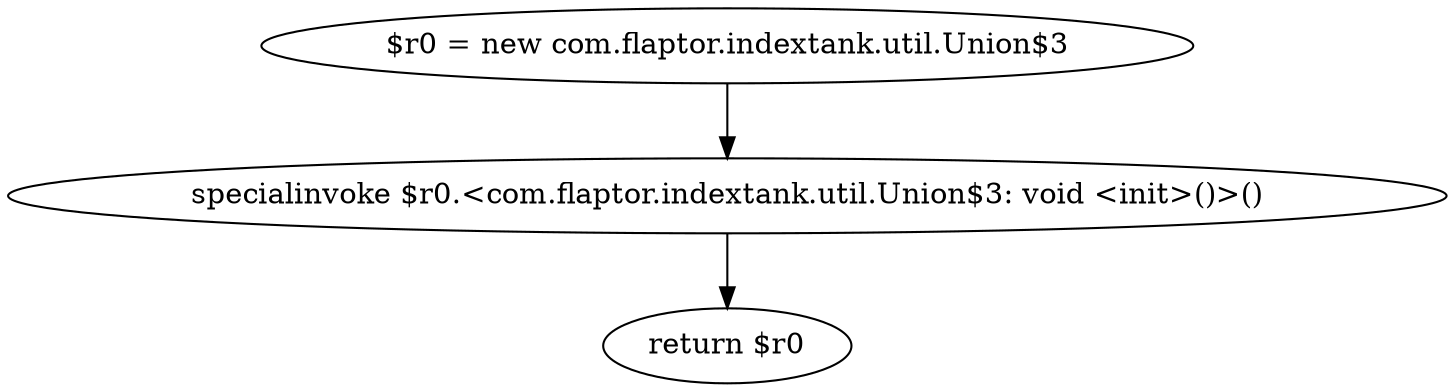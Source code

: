 digraph "unitGraph" {
    "$r0 = new com.flaptor.indextank.util.Union$3"
    "specialinvoke $r0.<com.flaptor.indextank.util.Union$3: void <init>()>()"
    "return $r0"
    "$r0 = new com.flaptor.indextank.util.Union$3"->"specialinvoke $r0.<com.flaptor.indextank.util.Union$3: void <init>()>()";
    "specialinvoke $r0.<com.flaptor.indextank.util.Union$3: void <init>()>()"->"return $r0";
}
